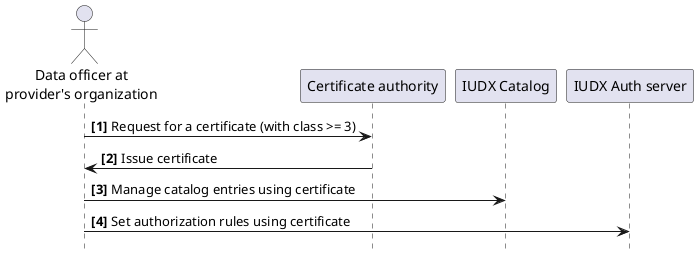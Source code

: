 @startuml
hide footbox

autonumber "<b>[0]"

actor "Data officer at\nprovider's organization" as d

participant "Certificate authority" as ca
participant "IUDX Catalog" as ic
participant "IUDX Auth server" as auth


d -> ca: Request for a certificate (with class >= 3)
ca -> d : Issue certificate

d -> ic : Manage catalog entries using certificate

d -> auth : Set authorization rules using certificate

@enduml
